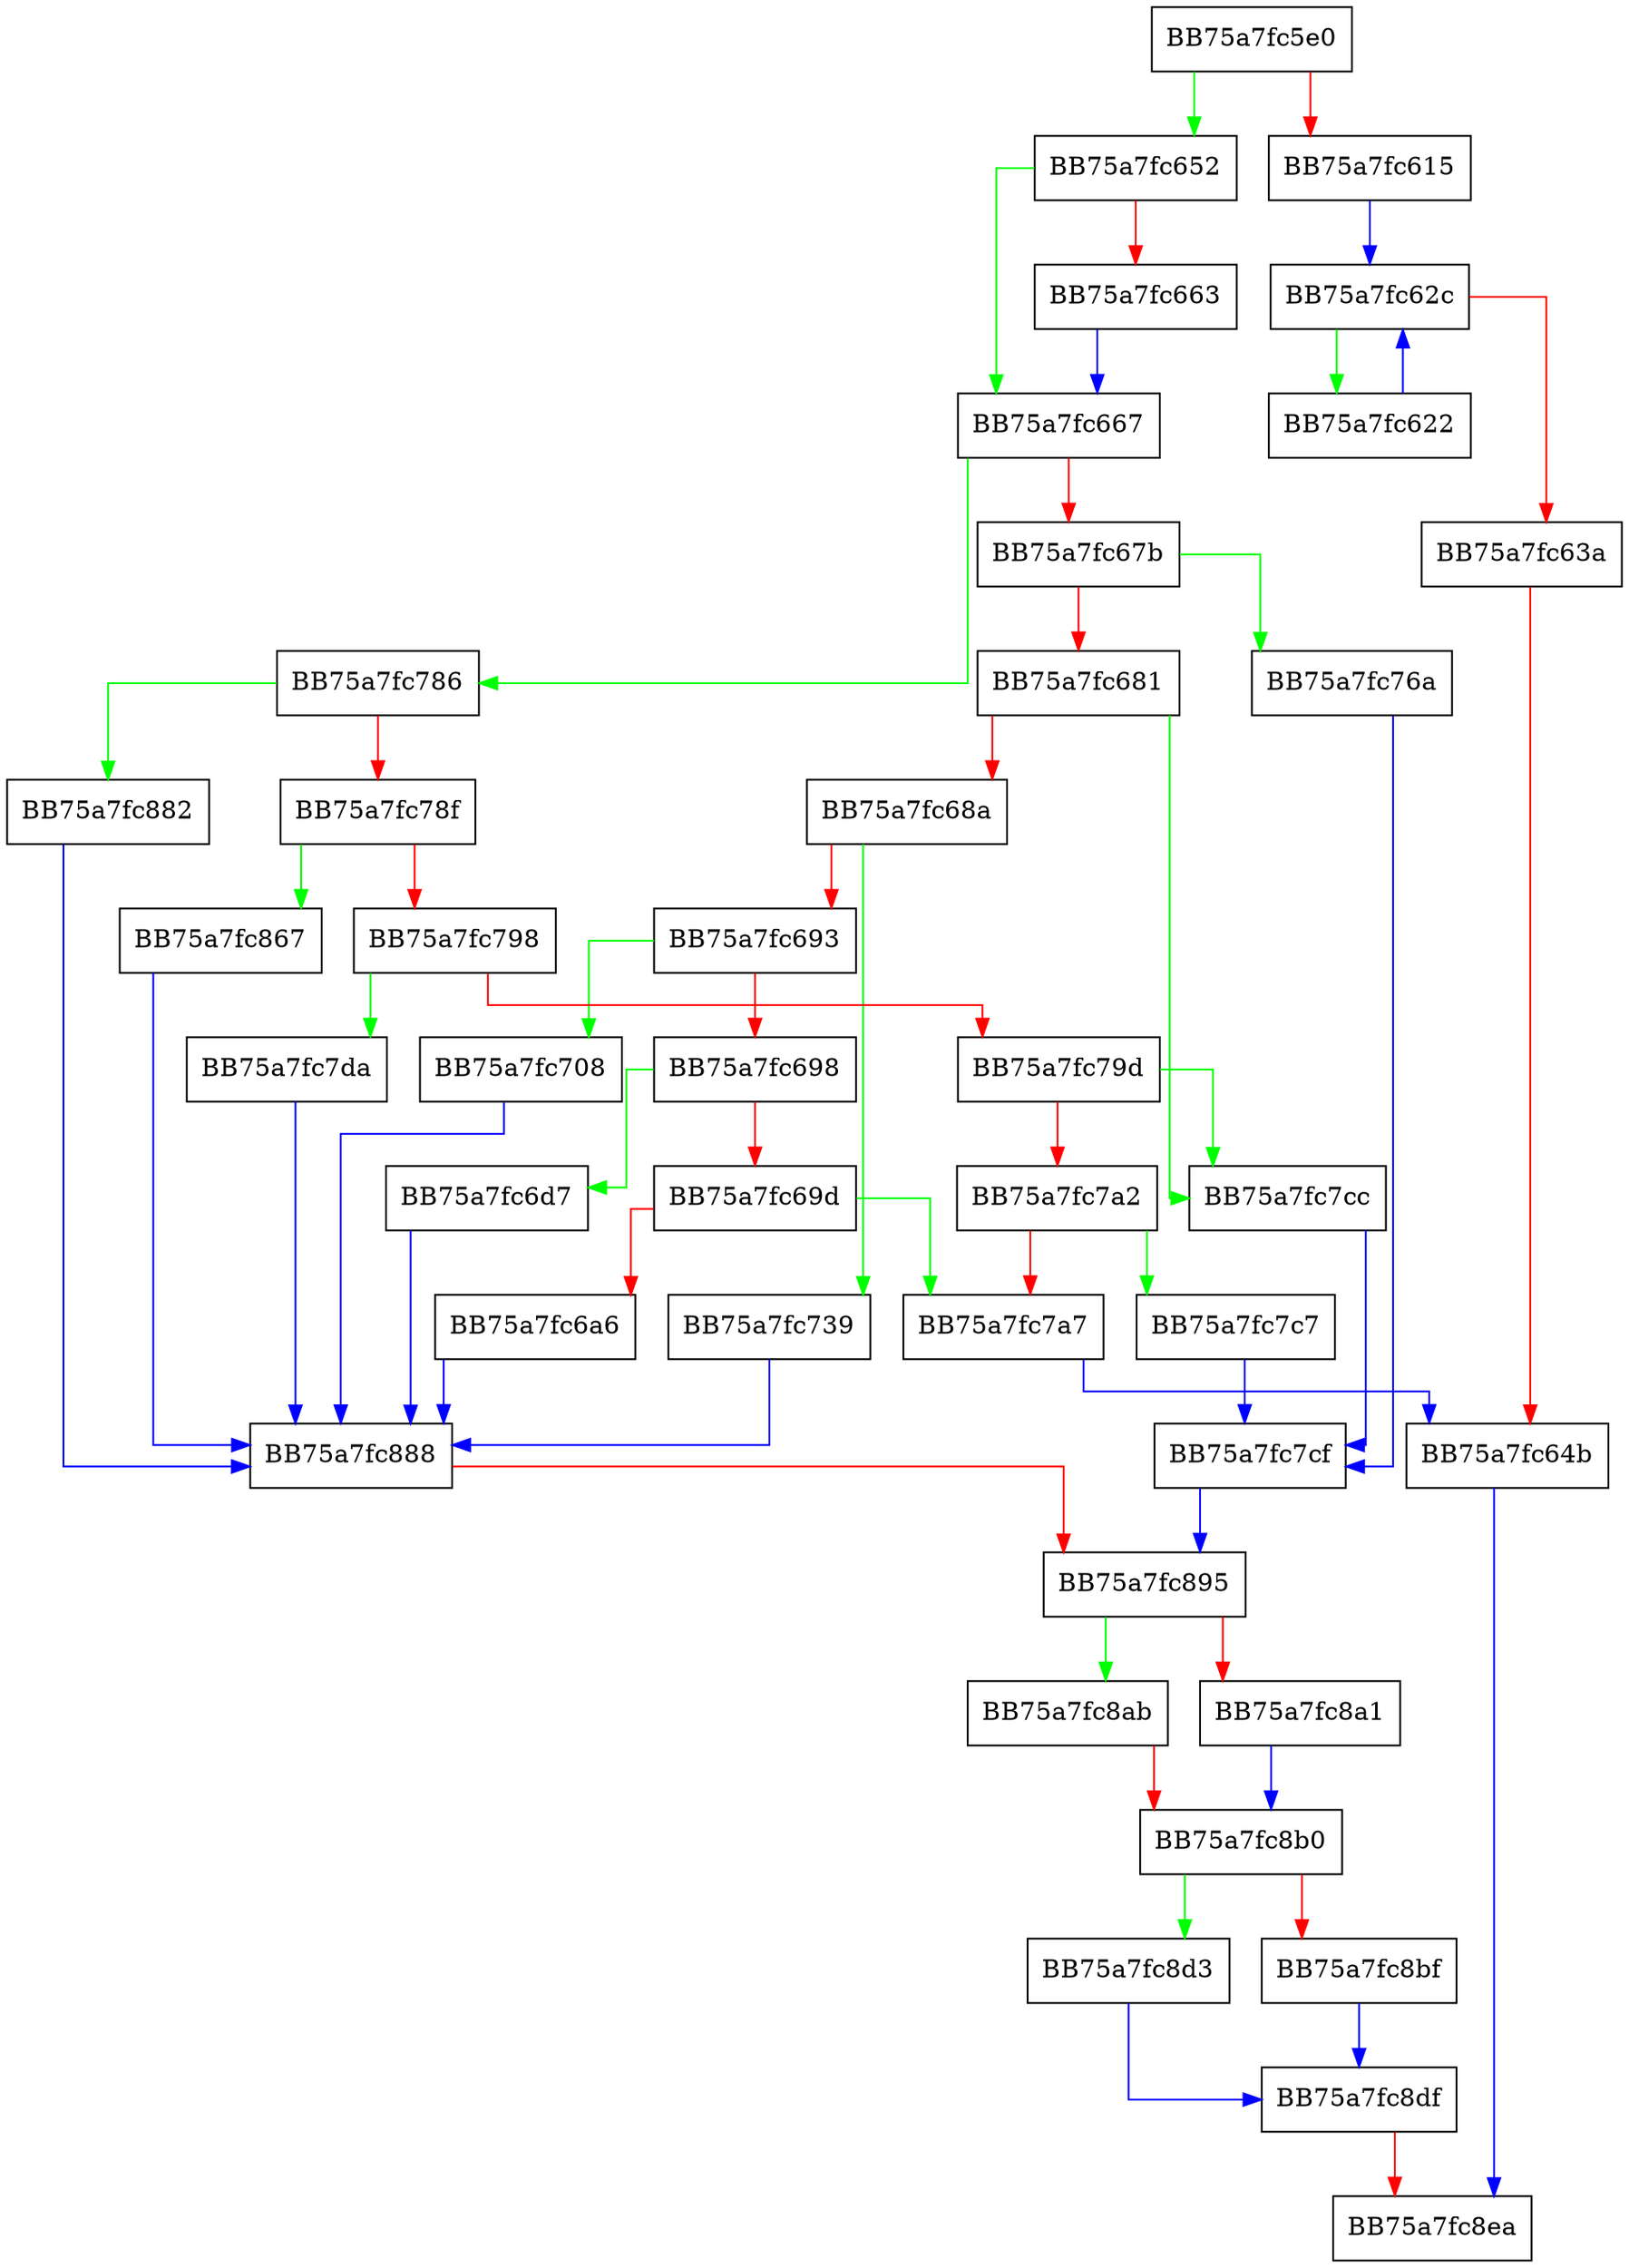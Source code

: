 digraph add_emacs_code {
  node [shape="box"];
  graph [splines=ortho];
  BB75a7fc5e0 -> BB75a7fc652 [color="green"];
  BB75a7fc5e0 -> BB75a7fc615 [color="red"];
  BB75a7fc615 -> BB75a7fc62c [color="blue"];
  BB75a7fc622 -> BB75a7fc62c [color="blue"];
  BB75a7fc62c -> BB75a7fc622 [color="green"];
  BB75a7fc62c -> BB75a7fc63a [color="red"];
  BB75a7fc63a -> BB75a7fc64b [color="red"];
  BB75a7fc64b -> BB75a7fc8ea [color="blue"];
  BB75a7fc652 -> BB75a7fc667 [color="green"];
  BB75a7fc652 -> BB75a7fc663 [color="red"];
  BB75a7fc663 -> BB75a7fc667 [color="blue"];
  BB75a7fc667 -> BB75a7fc786 [color="green"];
  BB75a7fc667 -> BB75a7fc67b [color="red"];
  BB75a7fc67b -> BB75a7fc76a [color="green"];
  BB75a7fc67b -> BB75a7fc681 [color="red"];
  BB75a7fc681 -> BB75a7fc7cc [color="green"];
  BB75a7fc681 -> BB75a7fc68a [color="red"];
  BB75a7fc68a -> BB75a7fc739 [color="green"];
  BB75a7fc68a -> BB75a7fc693 [color="red"];
  BB75a7fc693 -> BB75a7fc708 [color="green"];
  BB75a7fc693 -> BB75a7fc698 [color="red"];
  BB75a7fc698 -> BB75a7fc6d7 [color="green"];
  BB75a7fc698 -> BB75a7fc69d [color="red"];
  BB75a7fc69d -> BB75a7fc7a7 [color="green"];
  BB75a7fc69d -> BB75a7fc6a6 [color="red"];
  BB75a7fc6a6 -> BB75a7fc888 [color="blue"];
  BB75a7fc6d7 -> BB75a7fc888 [color="blue"];
  BB75a7fc708 -> BB75a7fc888 [color="blue"];
  BB75a7fc739 -> BB75a7fc888 [color="blue"];
  BB75a7fc76a -> BB75a7fc7cf [color="blue"];
  BB75a7fc786 -> BB75a7fc882 [color="green"];
  BB75a7fc786 -> BB75a7fc78f [color="red"];
  BB75a7fc78f -> BB75a7fc867 [color="green"];
  BB75a7fc78f -> BB75a7fc798 [color="red"];
  BB75a7fc798 -> BB75a7fc7da [color="green"];
  BB75a7fc798 -> BB75a7fc79d [color="red"];
  BB75a7fc79d -> BB75a7fc7cc [color="green"];
  BB75a7fc79d -> BB75a7fc7a2 [color="red"];
  BB75a7fc7a2 -> BB75a7fc7c7 [color="green"];
  BB75a7fc7a2 -> BB75a7fc7a7 [color="red"];
  BB75a7fc7a7 -> BB75a7fc64b [color="blue"];
  BB75a7fc7c7 -> BB75a7fc7cf [color="blue"];
  BB75a7fc7cc -> BB75a7fc7cf [color="blue"];
  BB75a7fc7cf -> BB75a7fc895 [color="blue"];
  BB75a7fc7da -> BB75a7fc888 [color="blue"];
  BB75a7fc867 -> BB75a7fc888 [color="blue"];
  BB75a7fc882 -> BB75a7fc888 [color="blue"];
  BB75a7fc888 -> BB75a7fc895 [color="red"];
  BB75a7fc895 -> BB75a7fc8ab [color="green"];
  BB75a7fc895 -> BB75a7fc8a1 [color="red"];
  BB75a7fc8a1 -> BB75a7fc8b0 [color="blue"];
  BB75a7fc8ab -> BB75a7fc8b0 [color="red"];
  BB75a7fc8b0 -> BB75a7fc8d3 [color="green"];
  BB75a7fc8b0 -> BB75a7fc8bf [color="red"];
  BB75a7fc8bf -> BB75a7fc8df [color="blue"];
  BB75a7fc8d3 -> BB75a7fc8df [color="blue"];
  BB75a7fc8df -> BB75a7fc8ea [color="red"];
}